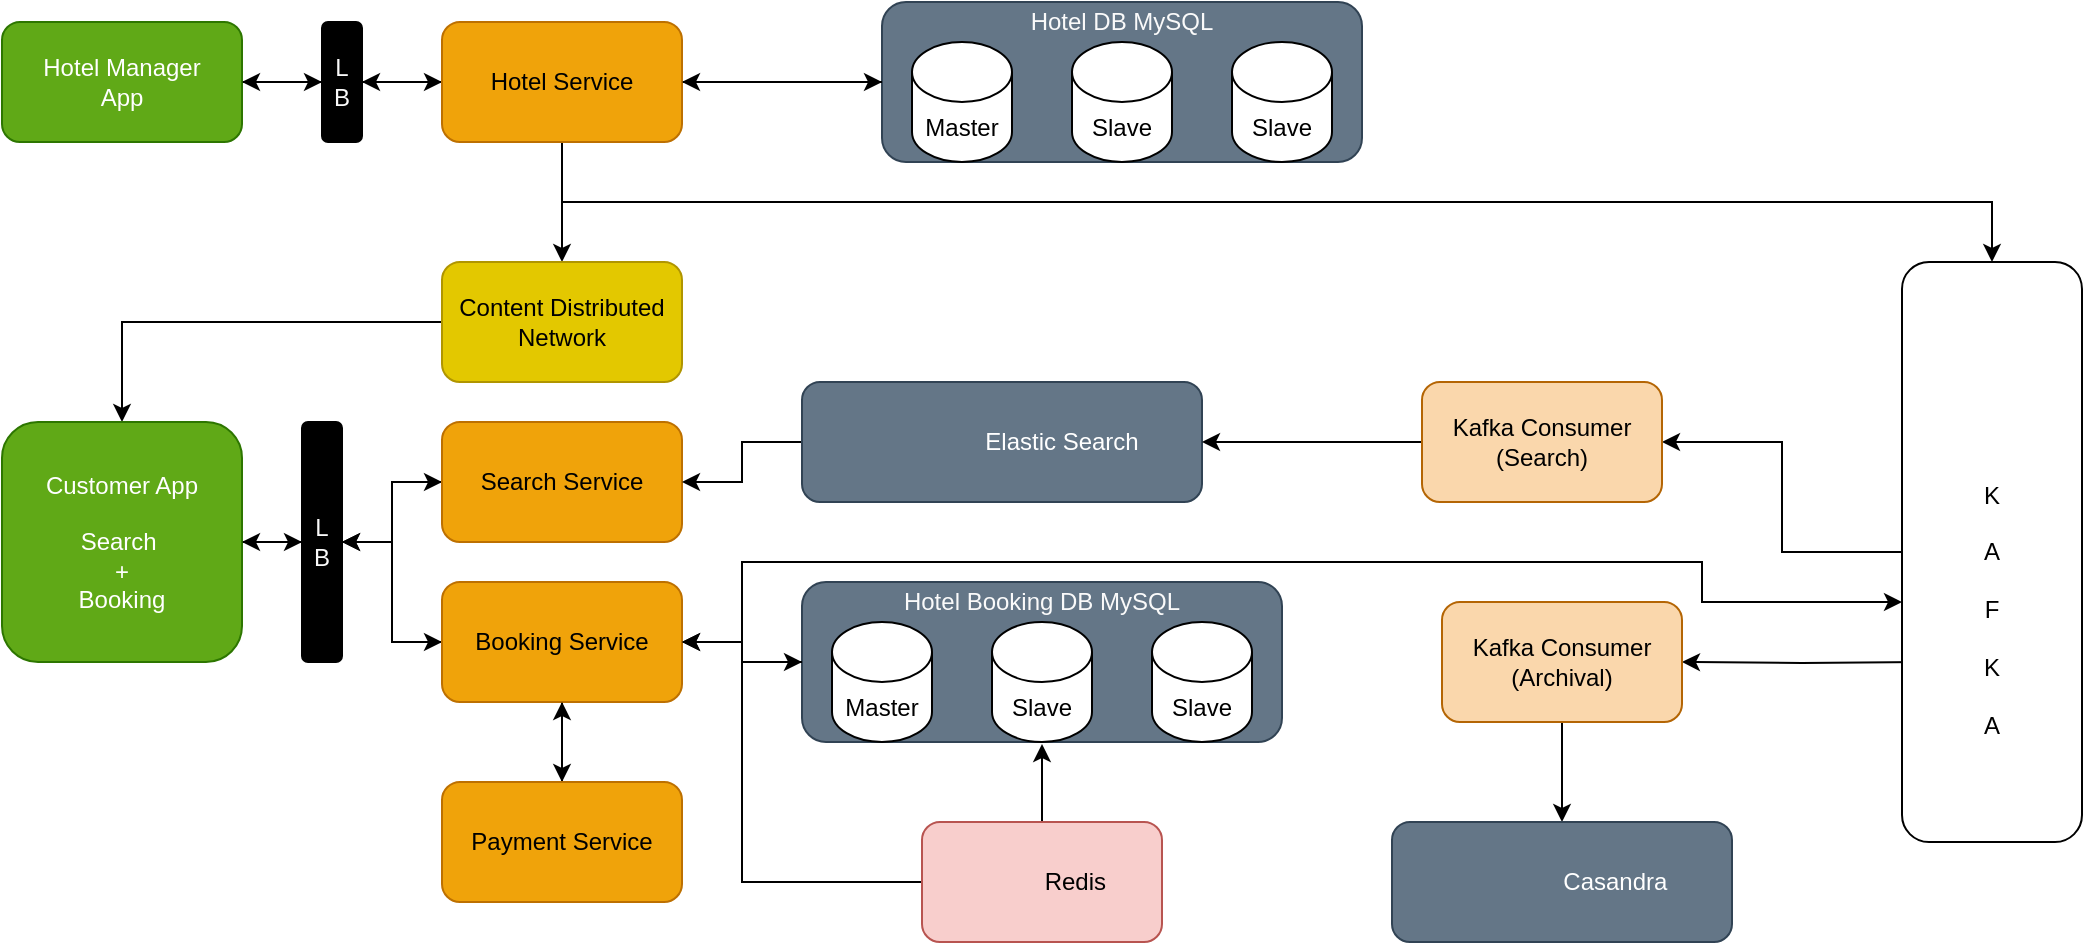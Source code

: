 <mxfile version="15.2.9" type="github">
  <diagram id="zUGs8ufhJ1-aJHWjKCEB" name="Page-1">
    <mxGraphModel dx="946" dy="645" grid="1" gridSize="10" guides="1" tooltips="1" connect="1" arrows="1" fold="1" page="0" pageScale="1" pageWidth="850" pageHeight="1100" math="0" shadow="0">
      <root>
        <mxCell id="0" />
        <mxCell id="1" parent="0" />
        <mxCell id="x9Cc2n2X_yIrFbIXBnGc-10" style="edgeStyle=orthogonalEdgeStyle;rounded=0;orthogonalLoop=1;jettySize=auto;html=1;entryX=0;entryY=0.5;entryDx=0;entryDy=0;fontColor=#FAFAFA;" parent="1" source="x9Cc2n2X_yIrFbIXBnGc-1" target="x9Cc2n2X_yIrFbIXBnGc-2" edge="1">
          <mxGeometry relative="1" as="geometry" />
        </mxCell>
        <mxCell id="x9Cc2n2X_yIrFbIXBnGc-1" value="Hotel Manager&lt;br&gt;App" style="rounded=1;whiteSpace=wrap;html=1;fillColor=#60a917;strokeColor=#2D7600;fontColor=#ffffff;" parent="1" vertex="1">
          <mxGeometry x="40" y="40" width="120" height="60" as="geometry" />
        </mxCell>
        <mxCell id="x9Cc2n2X_yIrFbIXBnGc-11" style="edgeStyle=orthogonalEdgeStyle;rounded=0;orthogonalLoop=1;jettySize=auto;html=1;entryX=0;entryY=0.5;entryDx=0;entryDy=0;fontColor=#FAFAFA;" parent="1" source="x9Cc2n2X_yIrFbIXBnGc-2" target="x9Cc2n2X_yIrFbIXBnGc-9" edge="1">
          <mxGeometry relative="1" as="geometry" />
        </mxCell>
        <mxCell id="x9Cc2n2X_yIrFbIXBnGc-22" style="edgeStyle=orthogonalEdgeStyle;rounded=0;orthogonalLoop=1;jettySize=auto;html=1;fontColor=#FAFAFA;" parent="1" source="x9Cc2n2X_yIrFbIXBnGc-2" target="x9Cc2n2X_yIrFbIXBnGc-1" edge="1">
          <mxGeometry relative="1" as="geometry" />
        </mxCell>
        <mxCell id="x9Cc2n2X_yIrFbIXBnGc-2" value="L&lt;br&gt;B" style="rounded=1;whiteSpace=wrap;html=1;fillColor=#000000;fontColor=#FAFAFA;" parent="1" vertex="1">
          <mxGeometry x="200" y="40" width="20" height="60" as="geometry" />
        </mxCell>
        <mxCell id="x9Cc2n2X_yIrFbIXBnGc-8" value="" style="group;rounded=1;" parent="1" vertex="1" connectable="0">
          <mxGeometry x="480" y="30" width="240" height="80" as="geometry" />
        </mxCell>
        <mxCell id="x9Cc2n2X_yIrFbIXBnGc-3" value="" style="rounded=1;whiteSpace=wrap;html=1;fillColor=#647687;strokeColor=#314354;fontColor=#ffffff;" parent="x9Cc2n2X_yIrFbIXBnGc-8" vertex="1">
          <mxGeometry width="240" height="80" as="geometry" />
        </mxCell>
        <mxCell id="x9Cc2n2X_yIrFbIXBnGc-4" value="Hotel DB MySQL" style="text;html=1;strokeColor=none;fillColor=none;align=center;verticalAlign=middle;whiteSpace=wrap;rounded=0;fontColor=#FAFAFA;" parent="x9Cc2n2X_yIrFbIXBnGc-8" vertex="1">
          <mxGeometry x="65" width="110" height="20" as="geometry" />
        </mxCell>
        <mxCell id="x9Cc2n2X_yIrFbIXBnGc-5" value="Master" style="shape=cylinder3;whiteSpace=wrap;html=1;boundedLbl=1;backgroundOutline=1;size=15;" parent="x9Cc2n2X_yIrFbIXBnGc-8" vertex="1">
          <mxGeometry x="15" y="20" width="50" height="60" as="geometry" />
        </mxCell>
        <mxCell id="x9Cc2n2X_yIrFbIXBnGc-6" value="Slave" style="shape=cylinder3;whiteSpace=wrap;html=1;boundedLbl=1;backgroundOutline=1;size=15;" parent="x9Cc2n2X_yIrFbIXBnGc-8" vertex="1">
          <mxGeometry x="95" y="20" width="50" height="60" as="geometry" />
        </mxCell>
        <mxCell id="x9Cc2n2X_yIrFbIXBnGc-7" value="Slave" style="shape=cylinder3;whiteSpace=wrap;html=1;boundedLbl=1;backgroundOutline=1;size=15;" parent="x9Cc2n2X_yIrFbIXBnGc-8" vertex="1">
          <mxGeometry x="175" y="20" width="50" height="60" as="geometry" />
        </mxCell>
        <mxCell id="x9Cc2n2X_yIrFbIXBnGc-12" style="edgeStyle=orthogonalEdgeStyle;rounded=0;orthogonalLoop=1;jettySize=auto;html=1;entryX=0;entryY=0.5;entryDx=0;entryDy=0;fontColor=#FAFAFA;" parent="1" source="x9Cc2n2X_yIrFbIXBnGc-9" target="x9Cc2n2X_yIrFbIXBnGc-3" edge="1">
          <mxGeometry relative="1" as="geometry" />
        </mxCell>
        <mxCell id="x9Cc2n2X_yIrFbIXBnGc-16" style="edgeStyle=orthogonalEdgeStyle;orthogonalLoop=1;jettySize=auto;html=1;fontColor=#FAFAFA;rounded=0;exitX=0.5;exitY=1;exitDx=0;exitDy=0;entryX=0.5;entryY=0;entryDx=0;entryDy=0;" parent="1" source="x9Cc2n2X_yIrFbIXBnGc-9" target="x9Cc2n2X_yIrFbIXBnGc-14" edge="1">
          <mxGeometry relative="1" as="geometry" />
        </mxCell>
        <mxCell id="x9Cc2n2X_yIrFbIXBnGc-18" style="edgeStyle=orthogonalEdgeStyle;rounded=0;orthogonalLoop=1;jettySize=auto;html=1;fontColor=#FAFAFA;" parent="1" source="x9Cc2n2X_yIrFbIXBnGc-9" target="x9Cc2n2X_yIrFbIXBnGc-17" edge="1">
          <mxGeometry relative="1" as="geometry" />
        </mxCell>
        <mxCell id="x9Cc2n2X_yIrFbIXBnGc-21" style="edgeStyle=orthogonalEdgeStyle;rounded=0;orthogonalLoop=1;jettySize=auto;html=1;fontColor=#FAFAFA;" parent="1" source="x9Cc2n2X_yIrFbIXBnGc-9" target="x9Cc2n2X_yIrFbIXBnGc-2" edge="1">
          <mxGeometry relative="1" as="geometry" />
        </mxCell>
        <mxCell id="x9Cc2n2X_yIrFbIXBnGc-9" value="Hotel Service" style="rounded=1;whiteSpace=wrap;html=1;fillColor=#f0a30a;strokeColor=#BD7000;fontColor=#000000;" parent="1" vertex="1">
          <mxGeometry x="260" y="40" width="120" height="60" as="geometry" />
        </mxCell>
        <mxCell id="x9Cc2n2X_yIrFbIXBnGc-13" style="edgeStyle=orthogonalEdgeStyle;rounded=0;orthogonalLoop=1;jettySize=auto;html=1;fontColor=#FAFAFA;" parent="1" source="x9Cc2n2X_yIrFbIXBnGc-3" target="x9Cc2n2X_yIrFbIXBnGc-9" edge="1">
          <mxGeometry relative="1" as="geometry" />
        </mxCell>
        <mxCell id="x9Cc2n2X_yIrFbIXBnGc-33" style="edgeStyle=orthogonalEdgeStyle;rounded=0;orthogonalLoop=1;jettySize=auto;html=1;fontColor=#FAFAFA;" parent="1" source="x9Cc2n2X_yIrFbIXBnGc-14" target="x9Cc2n2X_yIrFbIXBnGc-31" edge="1">
          <mxGeometry relative="1" as="geometry" />
        </mxCell>
        <mxCell id="tloIfobRMzkBjc_ddzLI-13" style="edgeStyle=orthogonalEdgeStyle;rounded=0;orthogonalLoop=1;jettySize=auto;html=1;entryX=1;entryY=0.5;entryDx=0;entryDy=0;" edge="1" parent="1" target="tloIfobRMzkBjc_ddzLI-11">
          <mxGeometry relative="1" as="geometry">
            <mxPoint x="1000" y="360" as="sourcePoint" />
          </mxGeometry>
        </mxCell>
        <mxCell id="x9Cc2n2X_yIrFbIXBnGc-14" value="&lt;br&gt;&lt;br&gt;&lt;br&gt;&lt;br&gt;K&lt;br&gt;&lt;br&gt;A&lt;br&gt;&lt;br&gt;F&lt;br&gt;&lt;br&gt;K&lt;br&gt;&lt;br&gt;A" style="rounded=1;whiteSpace=wrap;html=1;" parent="1" vertex="1">
          <mxGeometry x="990" y="160" width="90" height="290" as="geometry" />
        </mxCell>
        <mxCell id="x9Cc2n2X_yIrFbIXBnGc-20" style="edgeStyle=orthogonalEdgeStyle;rounded=0;orthogonalLoop=1;jettySize=auto;html=1;entryX=0.5;entryY=0;entryDx=0;entryDy=0;fontColor=#FAFAFA;" parent="1" source="x9Cc2n2X_yIrFbIXBnGc-17" target="x9Cc2n2X_yIrFbIXBnGc-19" edge="1">
          <mxGeometry relative="1" as="geometry" />
        </mxCell>
        <mxCell id="x9Cc2n2X_yIrFbIXBnGc-17" value="&lt;font color=&quot;#000000&quot;&gt;Content Distributed Network&lt;/font&gt;" style="rounded=1;whiteSpace=wrap;html=1;fillColor=#e3c800;strokeColor=#B09500;fontColor=#000000;" parent="1" vertex="1">
          <mxGeometry x="260" y="160" width="120" height="60" as="geometry" />
        </mxCell>
        <mxCell id="x9Cc2n2X_yIrFbIXBnGc-25" style="edgeStyle=orthogonalEdgeStyle;rounded=0;orthogonalLoop=1;jettySize=auto;html=1;entryX=0;entryY=0.5;entryDx=0;entryDy=0;fontColor=#FAFAFA;" parent="1" source="x9Cc2n2X_yIrFbIXBnGc-19" target="x9Cc2n2X_yIrFbIXBnGc-23" edge="1">
          <mxGeometry relative="1" as="geometry" />
        </mxCell>
        <mxCell id="x9Cc2n2X_yIrFbIXBnGc-19" value="Customer App&lt;br&gt;&lt;br&gt;Search&amp;nbsp;&lt;br&gt;+&lt;br&gt;Booking" style="rounded=1;whiteSpace=wrap;html=1;fillColor=#60a917;strokeColor=#2D7600;fontColor=#ffffff;" parent="1" vertex="1">
          <mxGeometry x="40" y="240" width="120" height="120" as="geometry" />
        </mxCell>
        <mxCell id="x9Cc2n2X_yIrFbIXBnGc-24" style="edgeStyle=orthogonalEdgeStyle;rounded=0;orthogonalLoop=1;jettySize=auto;html=1;fontColor=#FAFAFA;" parent="1" source="x9Cc2n2X_yIrFbIXBnGc-23" target="x9Cc2n2X_yIrFbIXBnGc-19" edge="1">
          <mxGeometry relative="1" as="geometry" />
        </mxCell>
        <mxCell id="x9Cc2n2X_yIrFbIXBnGc-28" style="edgeStyle=orthogonalEdgeStyle;rounded=0;orthogonalLoop=1;jettySize=auto;html=1;entryX=0;entryY=0.5;entryDx=0;entryDy=0;fontColor=#FAFAFA;" parent="1" source="x9Cc2n2X_yIrFbIXBnGc-23" target="x9Cc2n2X_yIrFbIXBnGc-26" edge="1">
          <mxGeometry relative="1" as="geometry" />
        </mxCell>
        <mxCell id="tloIfobRMzkBjc_ddzLI-3" style="edgeStyle=orthogonalEdgeStyle;rounded=0;orthogonalLoop=1;jettySize=auto;html=1;entryX=0;entryY=0.5;entryDx=0;entryDy=0;" edge="1" parent="1" source="x9Cc2n2X_yIrFbIXBnGc-23" target="tloIfobRMzkBjc_ddzLI-1">
          <mxGeometry relative="1" as="geometry" />
        </mxCell>
        <mxCell id="x9Cc2n2X_yIrFbIXBnGc-23" value="L&lt;br&gt;B" style="rounded=1;whiteSpace=wrap;html=1;fillColor=#000000;fontColor=#FAFAFA;" parent="1" vertex="1">
          <mxGeometry x="190" y="240" width="20" height="120" as="geometry" />
        </mxCell>
        <mxCell id="x9Cc2n2X_yIrFbIXBnGc-27" style="edgeStyle=orthogonalEdgeStyle;rounded=0;orthogonalLoop=1;jettySize=auto;html=1;fontColor=#FAFAFA;" parent="1" source="x9Cc2n2X_yIrFbIXBnGc-26" target="x9Cc2n2X_yIrFbIXBnGc-23" edge="1">
          <mxGeometry relative="1" as="geometry" />
        </mxCell>
        <mxCell id="x9Cc2n2X_yIrFbIXBnGc-26" value="Search Service" style="rounded=1;whiteSpace=wrap;html=1;fillColor=#f0a30a;strokeColor=#BD7000;fontColor=#000000;" parent="1" vertex="1">
          <mxGeometry x="260" y="240" width="120" height="60" as="geometry" />
        </mxCell>
        <mxCell id="x9Cc2n2X_yIrFbIXBnGc-30" style="edgeStyle=orthogonalEdgeStyle;rounded=0;orthogonalLoop=1;jettySize=auto;html=1;fontColor=#FAFAFA;" parent="1" source="x9Cc2n2X_yIrFbIXBnGc-29" target="x9Cc2n2X_yIrFbIXBnGc-26" edge="1">
          <mxGeometry relative="1" as="geometry" />
        </mxCell>
        <mxCell id="x9Cc2n2X_yIrFbIXBnGc-29" value="&amp;nbsp; &amp;nbsp; &amp;nbsp; &amp;nbsp; &amp;nbsp; &amp;nbsp; &amp;nbsp; &amp;nbsp; &amp;nbsp; Elastic Search" style="rounded=1;whiteSpace=wrap;html=1;fillColor=#647687;strokeColor=#314354;fontColor=#ffffff;" parent="1" vertex="1">
          <mxGeometry x="440" y="220" width="200" height="60" as="geometry" />
        </mxCell>
        <mxCell id="x9Cc2n2X_yIrFbIXBnGc-32" style="edgeStyle=orthogonalEdgeStyle;rounded=0;orthogonalLoop=1;jettySize=auto;html=1;fontColor=#FAFAFA;" parent="1" source="x9Cc2n2X_yIrFbIXBnGc-31" target="x9Cc2n2X_yIrFbIXBnGc-29" edge="1">
          <mxGeometry relative="1" as="geometry" />
        </mxCell>
        <mxCell id="x9Cc2n2X_yIrFbIXBnGc-31" value="Kafka Consumer (Search)" style="rounded=1;whiteSpace=wrap;html=1;fillColor=#fad7ac;strokeColor=#b46504;" parent="1" vertex="1">
          <mxGeometry x="750" y="220" width="120" height="60" as="geometry" />
        </mxCell>
        <mxCell id="tloIfobRMzkBjc_ddzLI-2" style="edgeStyle=orthogonalEdgeStyle;rounded=0;orthogonalLoop=1;jettySize=auto;html=1;entryX=1;entryY=0.5;entryDx=0;entryDy=0;" edge="1" parent="1" source="tloIfobRMzkBjc_ddzLI-1" target="x9Cc2n2X_yIrFbIXBnGc-23">
          <mxGeometry relative="1" as="geometry" />
        </mxCell>
        <mxCell id="tloIfobRMzkBjc_ddzLI-12" style="edgeStyle=orthogonalEdgeStyle;rounded=0;orthogonalLoop=1;jettySize=auto;html=1;" edge="1" parent="1" source="tloIfobRMzkBjc_ddzLI-1">
          <mxGeometry relative="1" as="geometry">
            <mxPoint x="990" y="330" as="targetPoint" />
            <Array as="points">
              <mxPoint x="410" y="350" />
              <mxPoint x="410" y="310" />
              <mxPoint x="890" y="310" />
              <mxPoint x="890" y="330" />
            </Array>
          </mxGeometry>
        </mxCell>
        <mxCell id="tloIfobRMzkBjc_ddzLI-14" style="edgeStyle=orthogonalEdgeStyle;rounded=0;orthogonalLoop=1;jettySize=auto;html=1;entryX=0;entryY=0.5;entryDx=0;entryDy=0;" edge="1" parent="1" source="tloIfobRMzkBjc_ddzLI-1" target="tloIfobRMzkBjc_ddzLI-5">
          <mxGeometry relative="1" as="geometry" />
        </mxCell>
        <mxCell id="tloIfobRMzkBjc_ddzLI-16" style="edgeStyle=orthogonalEdgeStyle;rounded=0;orthogonalLoop=1;jettySize=auto;html=1;" edge="1" parent="1" source="tloIfobRMzkBjc_ddzLI-1" target="tloIfobRMzkBjc_ddzLI-15">
          <mxGeometry relative="1" as="geometry" />
        </mxCell>
        <mxCell id="tloIfobRMzkBjc_ddzLI-1" value="Booking Service" style="rounded=1;whiteSpace=wrap;html=1;fillColor=#f0a30a;strokeColor=#BD7000;fontColor=#000000;" vertex="1" parent="1">
          <mxGeometry x="260" y="320" width="120" height="60" as="geometry" />
        </mxCell>
        <mxCell id="tloIfobRMzkBjc_ddzLI-4" value="" style="group;rounded=1;" vertex="1" connectable="0" parent="1">
          <mxGeometry x="440" y="320" width="240" height="80" as="geometry" />
        </mxCell>
        <mxCell id="tloIfobRMzkBjc_ddzLI-5" value="" style="rounded=1;whiteSpace=wrap;html=1;fillColor=#647687;strokeColor=#314354;fontColor=#ffffff;" vertex="1" parent="tloIfobRMzkBjc_ddzLI-4">
          <mxGeometry width="240" height="80" as="geometry" />
        </mxCell>
        <mxCell id="tloIfobRMzkBjc_ddzLI-6" value="Hotel Booking DB MySQL" style="text;html=1;strokeColor=none;fillColor=none;align=center;verticalAlign=middle;whiteSpace=wrap;rounded=0;fontColor=#FAFAFA;" vertex="1" parent="tloIfobRMzkBjc_ddzLI-4">
          <mxGeometry x="20" width="200" height="20" as="geometry" />
        </mxCell>
        <mxCell id="tloIfobRMzkBjc_ddzLI-7" value="Master" style="shape=cylinder3;whiteSpace=wrap;html=1;boundedLbl=1;backgroundOutline=1;size=15;" vertex="1" parent="tloIfobRMzkBjc_ddzLI-4">
          <mxGeometry x="15" y="20" width="50" height="60" as="geometry" />
        </mxCell>
        <mxCell id="tloIfobRMzkBjc_ddzLI-8" value="Slave" style="shape=cylinder3;whiteSpace=wrap;html=1;boundedLbl=1;backgroundOutline=1;size=15;" vertex="1" parent="tloIfobRMzkBjc_ddzLI-4">
          <mxGeometry x="95" y="20" width="50" height="60" as="geometry" />
        </mxCell>
        <mxCell id="tloIfobRMzkBjc_ddzLI-9" value="Slave" style="shape=cylinder3;whiteSpace=wrap;html=1;boundedLbl=1;backgroundOutline=1;size=15;" vertex="1" parent="tloIfobRMzkBjc_ddzLI-4">
          <mxGeometry x="175" y="20" width="50" height="60" as="geometry" />
        </mxCell>
        <mxCell id="tloIfobRMzkBjc_ddzLI-10" style="edgeStyle=orthogonalEdgeStyle;rounded=0;orthogonalLoop=1;jettySize=auto;html=1;entryX=1;entryY=0.5;entryDx=0;entryDy=0;" edge="1" parent="1" source="tloIfobRMzkBjc_ddzLI-5" target="tloIfobRMzkBjc_ddzLI-1">
          <mxGeometry relative="1" as="geometry" />
        </mxCell>
        <mxCell id="tloIfobRMzkBjc_ddzLI-23" style="edgeStyle=orthogonalEdgeStyle;rounded=0;orthogonalLoop=1;jettySize=auto;html=1;fontColor=#F2F2F2;" edge="1" parent="1" source="tloIfobRMzkBjc_ddzLI-11" target="tloIfobRMzkBjc_ddzLI-22">
          <mxGeometry relative="1" as="geometry" />
        </mxCell>
        <mxCell id="tloIfobRMzkBjc_ddzLI-11" value="Kafka Consumer (Archival)" style="rounded=1;whiteSpace=wrap;html=1;fillColor=#fad7ac;strokeColor=#b46504;" vertex="1" parent="1">
          <mxGeometry x="760" y="330" width="120" height="60" as="geometry" />
        </mxCell>
        <mxCell id="tloIfobRMzkBjc_ddzLI-17" style="edgeStyle=orthogonalEdgeStyle;rounded=0;orthogonalLoop=1;jettySize=auto;html=1;" edge="1" parent="1" source="tloIfobRMzkBjc_ddzLI-15" target="tloIfobRMzkBjc_ddzLI-1">
          <mxGeometry relative="1" as="geometry" />
        </mxCell>
        <mxCell id="tloIfobRMzkBjc_ddzLI-15" value="Payment Service" style="rounded=1;whiteSpace=wrap;html=1;fillColor=#f0a30a;strokeColor=#BD7000;fontColor=#000000;" vertex="1" parent="1">
          <mxGeometry x="260" y="420" width="120" height="60" as="geometry" />
        </mxCell>
        <mxCell id="tloIfobRMzkBjc_ddzLI-20" style="edgeStyle=orthogonalEdgeStyle;rounded=0;orthogonalLoop=1;jettySize=auto;html=1;entryX=1;entryY=0.5;entryDx=0;entryDy=0;" edge="1" parent="1" source="tloIfobRMzkBjc_ddzLI-18" target="tloIfobRMzkBjc_ddzLI-1">
          <mxGeometry relative="1" as="geometry">
            <Array as="points">
              <mxPoint x="410" y="470" />
              <mxPoint x="410" y="350" />
            </Array>
          </mxGeometry>
        </mxCell>
        <mxCell id="tloIfobRMzkBjc_ddzLI-21" style="edgeStyle=orthogonalEdgeStyle;rounded=0;orthogonalLoop=1;jettySize=auto;html=1;" edge="1" parent="1" source="tloIfobRMzkBjc_ddzLI-18">
          <mxGeometry relative="1" as="geometry">
            <mxPoint x="560" y="401" as="targetPoint" />
          </mxGeometry>
        </mxCell>
        <mxCell id="tloIfobRMzkBjc_ddzLI-18" value="&amp;nbsp; &amp;nbsp; &amp;nbsp; &amp;nbsp; &amp;nbsp; Redis" style="rounded=1;whiteSpace=wrap;html=1;fillColor=#f8cecc;strokeColor=#b85450;" vertex="1" parent="1">
          <mxGeometry x="500" y="440" width="120" height="60" as="geometry" />
        </mxCell>
        <mxCell id="tloIfobRMzkBjc_ddzLI-22" value="&amp;nbsp; &amp;nbsp; &amp;nbsp; &amp;nbsp; &amp;nbsp; &amp;nbsp; &amp;nbsp; &amp;nbsp; Casandra" style="rounded=1;whiteSpace=wrap;html=1;fontColor=#ffffff;fillColor=#647687;strokeColor=#314354;" vertex="1" parent="1">
          <mxGeometry x="735" y="440" width="170" height="60" as="geometry" />
        </mxCell>
      </root>
    </mxGraphModel>
  </diagram>
</mxfile>
